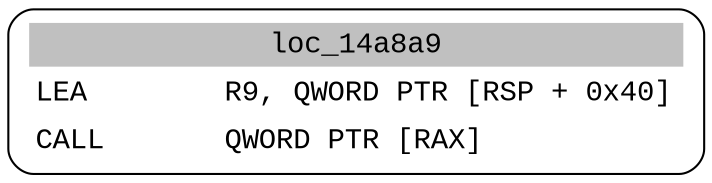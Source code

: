 digraph asm_graph {
1941 [
shape="Mrecord" fontname="Courier New"label =<<table border="0" cellborder="0" cellpadding="3"><tr><td align="center" colspan="2" bgcolor="grey">loc_14a8a9</td></tr><tr><td align="left">LEA        R9, QWORD PTR [RSP + 0x40]</td></tr><tr><td align="left">CALL       QWORD PTR [RAX]</td></tr></table>> ];
}